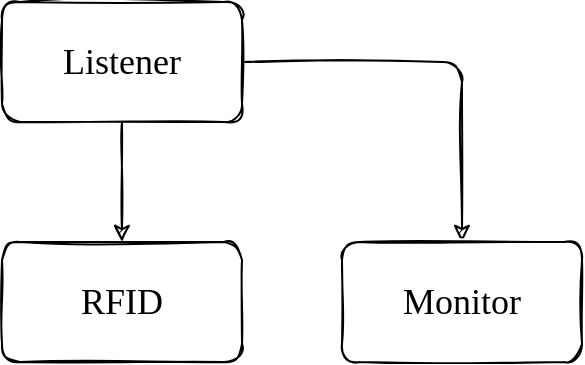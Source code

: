 <mxfile>
    <diagram id="JPPdQeqTNjMqZFVH53u1" name="페이지-1">
        <mxGraphModel dx="875" dy="425" grid="1" gridSize="10" guides="1" tooltips="1" connect="1" arrows="1" fold="1" page="1" pageScale="1" pageWidth="827" pageHeight="1169" math="0" shadow="0">
            <root>
                <mxCell id="0"/>
                <mxCell id="1" parent="0"/>
                <mxCell id="4" style="edgeStyle=none;sketch=1;html=1;exitX=0.5;exitY=1;exitDx=0;exitDy=0;entryX=0.5;entryY=0;entryDx=0;entryDy=0;fontFamily=Comic Sans MS;fontSize=18;rounded=1;" edge="1" parent="1" source="2" target="3">
                    <mxGeometry relative="1" as="geometry"/>
                </mxCell>
                <mxCell id="7" style="edgeStyle=none;rounded=1;sketch=1;html=1;exitX=1;exitY=0.5;exitDx=0;exitDy=0;entryX=0.5;entryY=0;entryDx=0;entryDy=0;fontFamily=Comic Sans MS;fontSize=18;" edge="1" parent="1" source="2" target="5">
                    <mxGeometry relative="1" as="geometry">
                        <Array as="points">
                            <mxPoint x="360" y="140"/>
                        </Array>
                    </mxGeometry>
                </mxCell>
                <mxCell id="2" value="&lt;font face=&quot;Comic Sans MS&quot; style=&quot;font-size: 18px&quot;&gt;Listener&lt;/font&gt;" style="rounded=1;whiteSpace=wrap;html=1;sketch=1;" vertex="1" parent="1">
                    <mxGeometry x="130" y="110" width="120" height="60" as="geometry"/>
                </mxCell>
                <mxCell id="3" value="RFID" style="rounded=1;whiteSpace=wrap;html=1;fontFamily=Comic Sans MS;fontSize=18;sketch=1;" vertex="1" parent="1">
                    <mxGeometry x="130" y="230" width="120" height="60" as="geometry"/>
                </mxCell>
                <mxCell id="5" value="Monitor" style="rounded=1;whiteSpace=wrap;html=1;sketch=1;fontFamily=Comic Sans MS;fontSize=18;" vertex="1" parent="1">
                    <mxGeometry x="300" y="230" width="120" height="60" as="geometry"/>
                </mxCell>
            </root>
        </mxGraphModel>
    </diagram>
</mxfile>